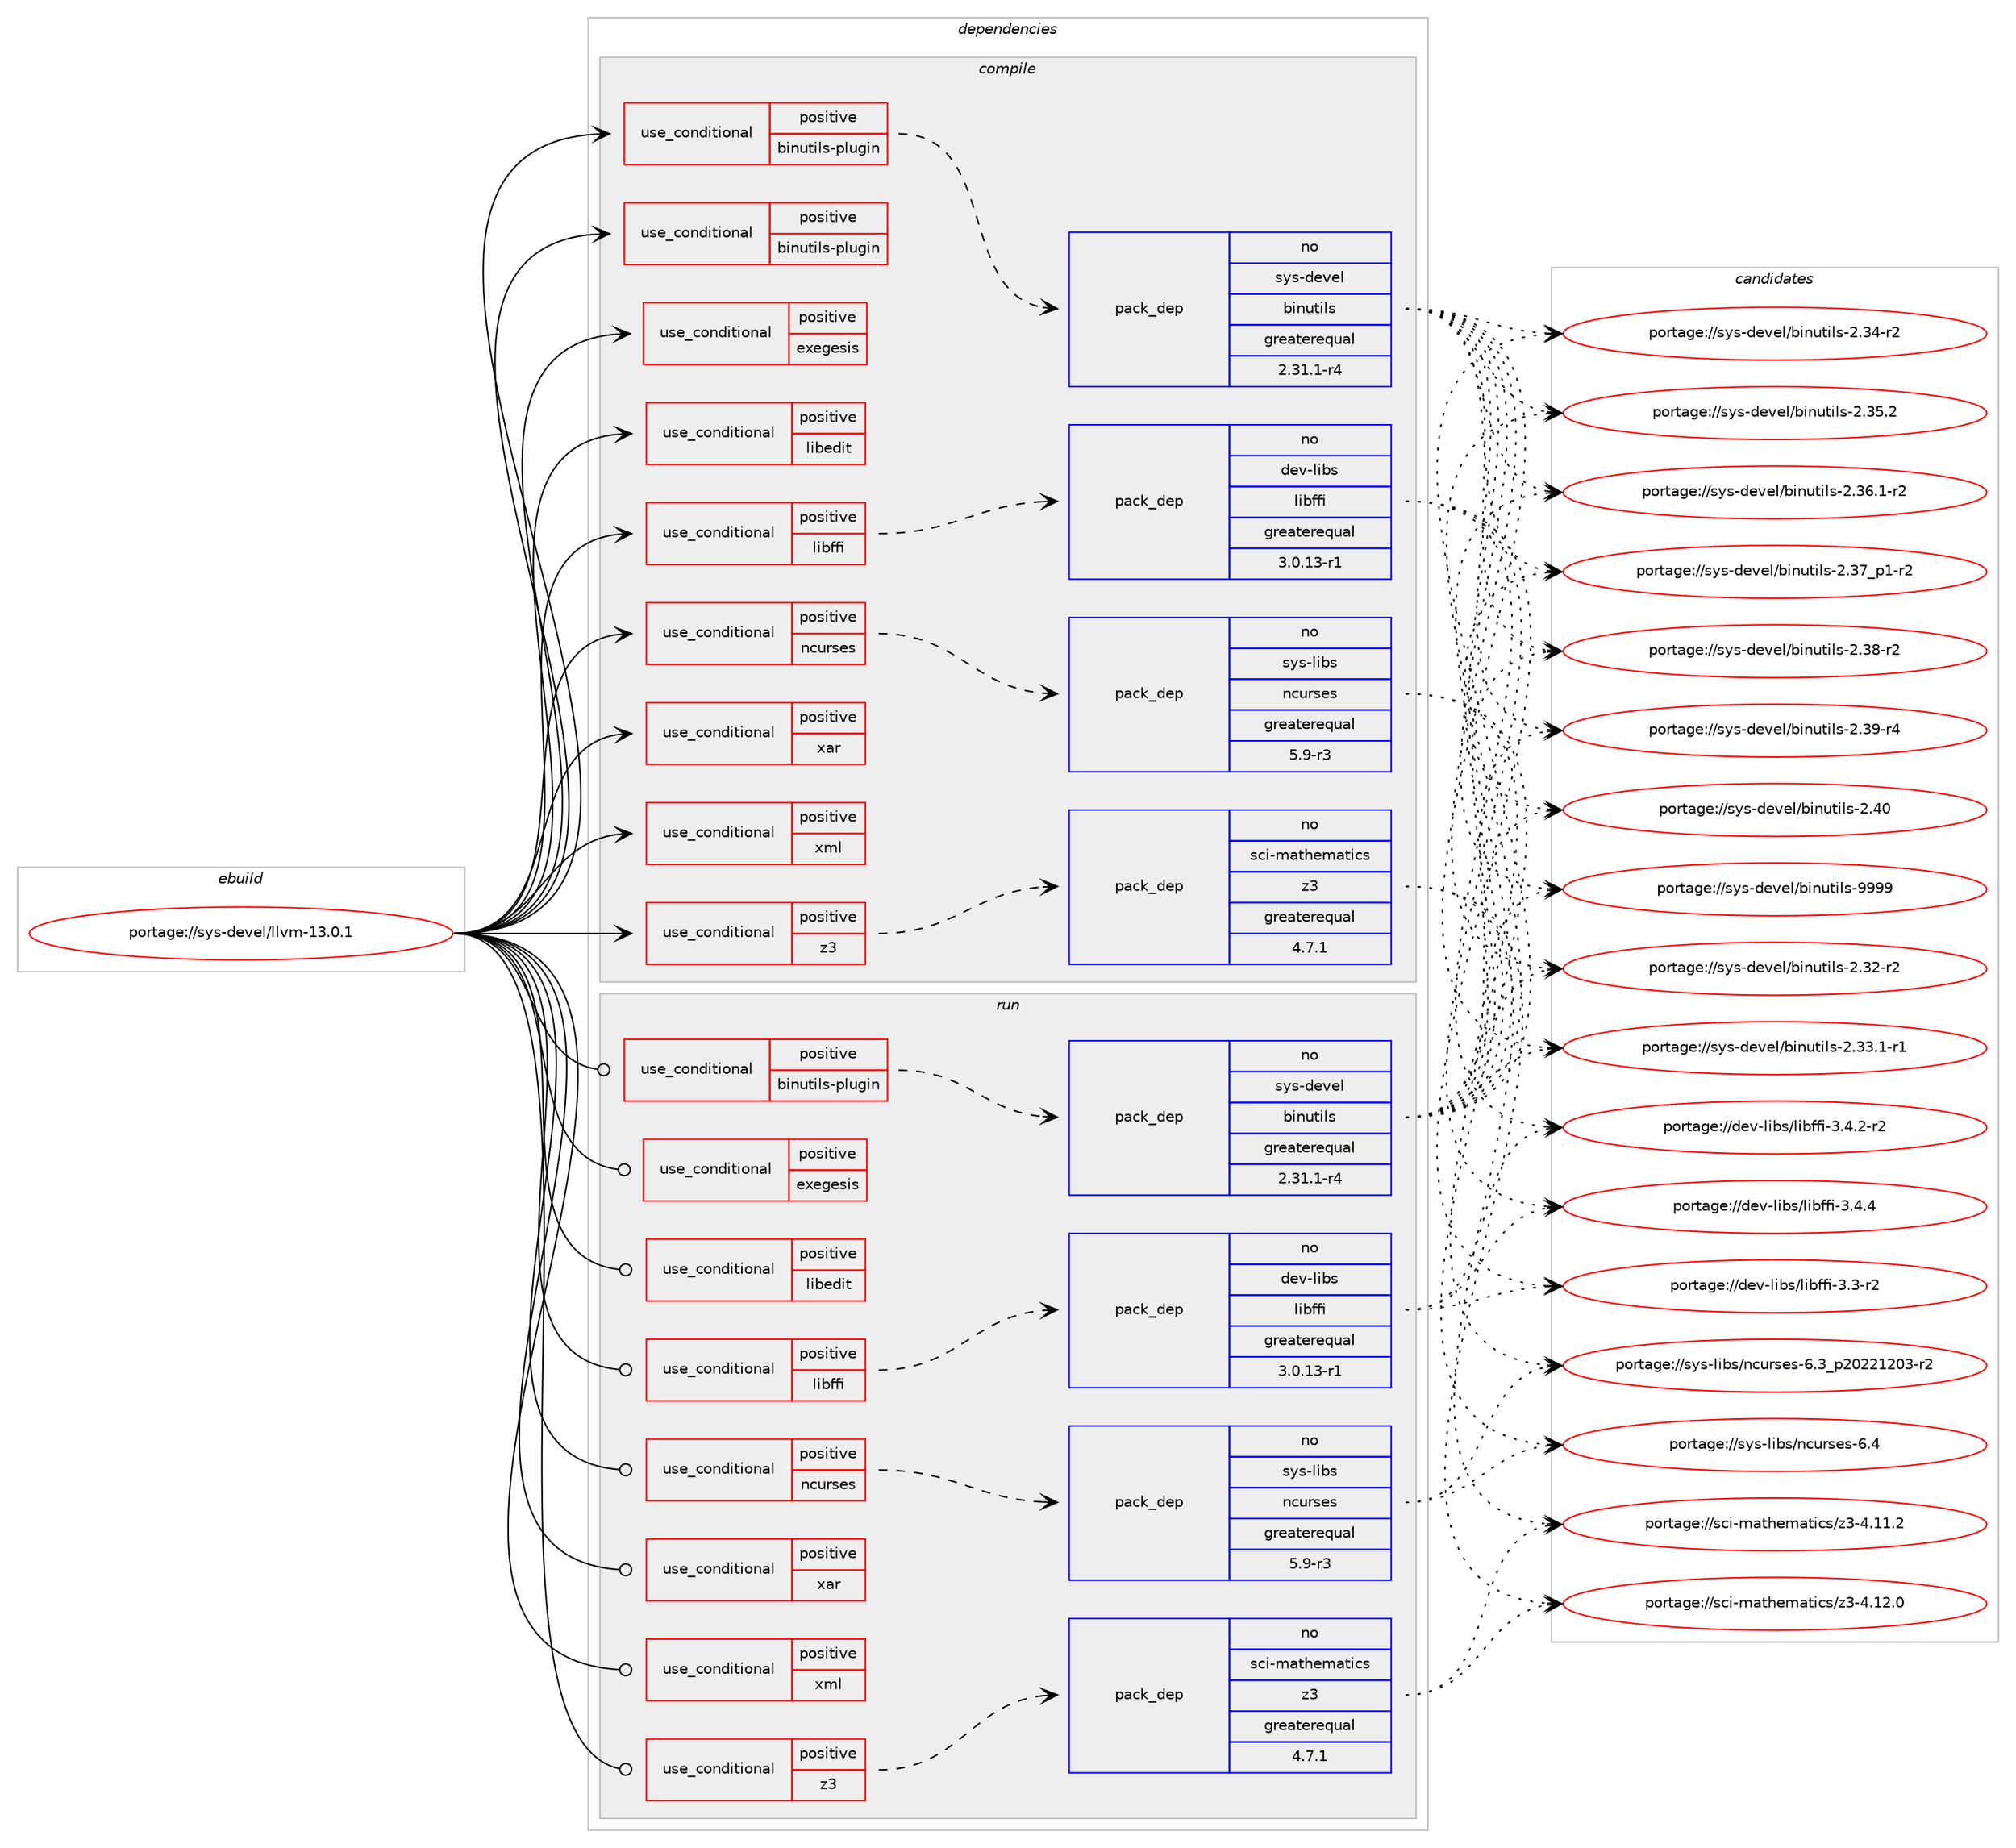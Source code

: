 digraph prolog {

# *************
# Graph options
# *************

newrank=true;
concentrate=true;
compound=true;
graph [rankdir=LR,fontname=Helvetica,fontsize=10,ranksep=1.5];#, ranksep=2.5, nodesep=0.2];
edge  [arrowhead=vee];
node  [fontname=Helvetica,fontsize=10];

# **********
# The ebuild
# **********

subgraph cluster_leftcol {
color=gray;
rank=same;
label=<<i>ebuild</i>>;
id [label="portage://sys-devel/llvm-13.0.1", color=red, width=4, href="../sys-devel/llvm-13.0.1.svg"];
}

# ****************
# The dependencies
# ****************

subgraph cluster_midcol {
color=gray;
label=<<i>dependencies</i>>;
subgraph cluster_compile {
fillcolor="#eeeeee";
style=filled;
label=<<i>compile</i>>;
subgraph cond5037 {
dependency7756 [label=<<TABLE BORDER="0" CELLBORDER="1" CELLSPACING="0" CELLPADDING="4"><TR><TD ROWSPAN="3" CELLPADDING="10">use_conditional</TD></TR><TR><TD>positive</TD></TR><TR><TD>binutils-plugin</TD></TR></TABLE>>, shape=none, color=red];
subgraph pack2660 {
dependency7757 [label=<<TABLE BORDER="0" CELLBORDER="1" CELLSPACING="0" CELLPADDING="4" WIDTH="220"><TR><TD ROWSPAN="6" CELLPADDING="30">pack_dep</TD></TR><TR><TD WIDTH="110">no</TD></TR><TR><TD>sys-devel</TD></TR><TR><TD>binutils</TD></TR><TR><TD>greaterequal</TD></TR><TR><TD>2.31.1-r4</TD></TR></TABLE>>, shape=none, color=blue];
}
dependency7756:e -> dependency7757:w [weight=20,style="dashed",arrowhead="vee"];
}
id:e -> dependency7756:w [weight=20,style="solid",arrowhead="vee"];
subgraph cond5038 {
dependency7758 [label=<<TABLE BORDER="0" CELLBORDER="1" CELLSPACING="0" CELLPADDING="4"><TR><TD ROWSPAN="3" CELLPADDING="10">use_conditional</TD></TR><TR><TD>positive</TD></TR><TR><TD>binutils-plugin</TD></TR></TABLE>>, shape=none, color=red];
# *** BEGIN UNKNOWN DEPENDENCY TYPE (TODO) ***
# dependency7758 -> package_dependency(portage://sys-devel/llvm-13.0.1,install,no,sys-libs,binutils-libs,none,[,,],[],[])
# *** END UNKNOWN DEPENDENCY TYPE (TODO) ***

}
id:e -> dependency7758:w [weight=20,style="solid",arrowhead="vee"];
subgraph cond5039 {
dependency7759 [label=<<TABLE BORDER="0" CELLBORDER="1" CELLSPACING="0" CELLPADDING="4"><TR><TD ROWSPAN="3" CELLPADDING="10">use_conditional</TD></TR><TR><TD>positive</TD></TR><TR><TD>exegesis</TD></TR></TABLE>>, shape=none, color=red];
# *** BEGIN UNKNOWN DEPENDENCY TYPE (TODO) ***
# dependency7759 -> package_dependency(portage://sys-devel/llvm-13.0.1,install,no,dev-libs,libpfm,none,[,,],any_same_slot,[])
# *** END UNKNOWN DEPENDENCY TYPE (TODO) ***

}
id:e -> dependency7759:w [weight=20,style="solid",arrowhead="vee"];
subgraph cond5040 {
dependency7760 [label=<<TABLE BORDER="0" CELLBORDER="1" CELLSPACING="0" CELLPADDING="4"><TR><TD ROWSPAN="3" CELLPADDING="10">use_conditional</TD></TR><TR><TD>positive</TD></TR><TR><TD>libedit</TD></TR></TABLE>>, shape=none, color=red];
# *** BEGIN UNKNOWN DEPENDENCY TYPE (TODO) ***
# dependency7760 -> package_dependency(portage://sys-devel/llvm-13.0.1,install,no,dev-libs,libedit,none,[,,],[slot(0),equal],[use(optenable(abi_x86_32),negative),use(optenable(abi_x86_64),negative),use(optenable(abi_x86_x32),negative),use(optenable(abi_mips_n32),negative),use(optenable(abi_mips_n64),negative),use(optenable(abi_mips_o32),negative),use(optenable(abi_s390_32),negative),use(optenable(abi_s390_64),negative)])
# *** END UNKNOWN DEPENDENCY TYPE (TODO) ***

}
id:e -> dependency7760:w [weight=20,style="solid",arrowhead="vee"];
subgraph cond5041 {
dependency7761 [label=<<TABLE BORDER="0" CELLBORDER="1" CELLSPACING="0" CELLPADDING="4"><TR><TD ROWSPAN="3" CELLPADDING="10">use_conditional</TD></TR><TR><TD>positive</TD></TR><TR><TD>libffi</TD></TR></TABLE>>, shape=none, color=red];
subgraph pack2661 {
dependency7762 [label=<<TABLE BORDER="0" CELLBORDER="1" CELLSPACING="0" CELLPADDING="4" WIDTH="220"><TR><TD ROWSPAN="6" CELLPADDING="30">pack_dep</TD></TR><TR><TD WIDTH="110">no</TD></TR><TR><TD>dev-libs</TD></TR><TR><TD>libffi</TD></TR><TR><TD>greaterequal</TD></TR><TR><TD>3.0.13-r1</TD></TR></TABLE>>, shape=none, color=blue];
}
dependency7761:e -> dependency7762:w [weight=20,style="dashed",arrowhead="vee"];
}
id:e -> dependency7761:w [weight=20,style="solid",arrowhead="vee"];
subgraph cond5042 {
dependency7763 [label=<<TABLE BORDER="0" CELLBORDER="1" CELLSPACING="0" CELLPADDING="4"><TR><TD ROWSPAN="3" CELLPADDING="10">use_conditional</TD></TR><TR><TD>positive</TD></TR><TR><TD>ncurses</TD></TR></TABLE>>, shape=none, color=red];
subgraph pack2662 {
dependency7764 [label=<<TABLE BORDER="0" CELLBORDER="1" CELLSPACING="0" CELLPADDING="4" WIDTH="220"><TR><TD ROWSPAN="6" CELLPADDING="30">pack_dep</TD></TR><TR><TD WIDTH="110">no</TD></TR><TR><TD>sys-libs</TD></TR><TR><TD>ncurses</TD></TR><TR><TD>greaterequal</TD></TR><TR><TD>5.9-r3</TD></TR></TABLE>>, shape=none, color=blue];
}
dependency7763:e -> dependency7764:w [weight=20,style="dashed",arrowhead="vee"];
}
id:e -> dependency7763:w [weight=20,style="solid",arrowhead="vee"];
subgraph cond5043 {
dependency7765 [label=<<TABLE BORDER="0" CELLBORDER="1" CELLSPACING="0" CELLPADDING="4"><TR><TD ROWSPAN="3" CELLPADDING="10">use_conditional</TD></TR><TR><TD>positive</TD></TR><TR><TD>xar</TD></TR></TABLE>>, shape=none, color=red];
# *** BEGIN UNKNOWN DEPENDENCY TYPE (TODO) ***
# dependency7765 -> package_dependency(portage://sys-devel/llvm-13.0.1,install,no,app-arch,xar,none,[,,],[],[])
# *** END UNKNOWN DEPENDENCY TYPE (TODO) ***

}
id:e -> dependency7765:w [weight=20,style="solid",arrowhead="vee"];
subgraph cond5044 {
dependency7766 [label=<<TABLE BORDER="0" CELLBORDER="1" CELLSPACING="0" CELLPADDING="4"><TR><TD ROWSPAN="3" CELLPADDING="10">use_conditional</TD></TR><TR><TD>positive</TD></TR><TR><TD>xml</TD></TR></TABLE>>, shape=none, color=red];
# *** BEGIN UNKNOWN DEPENDENCY TYPE (TODO) ***
# dependency7766 -> package_dependency(portage://sys-devel/llvm-13.0.1,install,no,dev-libs,libxml2,none,[,,],[slot(2),equal],[use(optenable(abi_x86_32),negative),use(optenable(abi_x86_64),negative),use(optenable(abi_x86_x32),negative),use(optenable(abi_mips_n32),negative),use(optenable(abi_mips_n64),negative),use(optenable(abi_mips_o32),negative),use(optenable(abi_s390_32),negative),use(optenable(abi_s390_64),negative)])
# *** END UNKNOWN DEPENDENCY TYPE (TODO) ***

}
id:e -> dependency7766:w [weight=20,style="solid",arrowhead="vee"];
subgraph cond5045 {
dependency7767 [label=<<TABLE BORDER="0" CELLBORDER="1" CELLSPACING="0" CELLPADDING="4"><TR><TD ROWSPAN="3" CELLPADDING="10">use_conditional</TD></TR><TR><TD>positive</TD></TR><TR><TD>z3</TD></TR></TABLE>>, shape=none, color=red];
subgraph pack2663 {
dependency7768 [label=<<TABLE BORDER="0" CELLBORDER="1" CELLSPACING="0" CELLPADDING="4" WIDTH="220"><TR><TD ROWSPAN="6" CELLPADDING="30">pack_dep</TD></TR><TR><TD WIDTH="110">no</TD></TR><TR><TD>sci-mathematics</TD></TR><TR><TD>z3</TD></TR><TR><TD>greaterequal</TD></TR><TR><TD>4.7.1</TD></TR></TABLE>>, shape=none, color=blue];
}
dependency7767:e -> dependency7768:w [weight=20,style="dashed",arrowhead="vee"];
}
id:e -> dependency7767:w [weight=20,style="solid",arrowhead="vee"];
# *** BEGIN UNKNOWN DEPENDENCY TYPE (TODO) ***
# id -> package_dependency(portage://sys-devel/llvm-13.0.1,install,no,sys-libs,zlib,none,[,,],[slot(0),equal],[use(optenable(abi_x86_32),negative),use(optenable(abi_x86_64),negative),use(optenable(abi_x86_x32),negative),use(optenable(abi_mips_n32),negative),use(optenable(abi_mips_n64),negative),use(optenable(abi_mips_o32),negative),use(optenable(abi_s390_32),negative),use(optenable(abi_s390_64),negative)])
# *** END UNKNOWN DEPENDENCY TYPE (TODO) ***

}
subgraph cluster_compileandrun {
fillcolor="#eeeeee";
style=filled;
label=<<i>compile and run</i>>;
}
subgraph cluster_run {
fillcolor="#eeeeee";
style=filled;
label=<<i>run</i>>;
subgraph cond5046 {
dependency7769 [label=<<TABLE BORDER="0" CELLBORDER="1" CELLSPACING="0" CELLPADDING="4"><TR><TD ROWSPAN="3" CELLPADDING="10">use_conditional</TD></TR><TR><TD>positive</TD></TR><TR><TD>binutils-plugin</TD></TR></TABLE>>, shape=none, color=red];
subgraph pack2664 {
dependency7770 [label=<<TABLE BORDER="0" CELLBORDER="1" CELLSPACING="0" CELLPADDING="4" WIDTH="220"><TR><TD ROWSPAN="6" CELLPADDING="30">pack_dep</TD></TR><TR><TD WIDTH="110">no</TD></TR><TR><TD>sys-devel</TD></TR><TR><TD>binutils</TD></TR><TR><TD>greaterequal</TD></TR><TR><TD>2.31.1-r4</TD></TR></TABLE>>, shape=none, color=blue];
}
dependency7769:e -> dependency7770:w [weight=20,style="dashed",arrowhead="vee"];
}
id:e -> dependency7769:w [weight=20,style="solid",arrowhead="odot"];
subgraph cond5047 {
dependency7771 [label=<<TABLE BORDER="0" CELLBORDER="1" CELLSPACING="0" CELLPADDING="4"><TR><TD ROWSPAN="3" CELLPADDING="10">use_conditional</TD></TR><TR><TD>positive</TD></TR><TR><TD>exegesis</TD></TR></TABLE>>, shape=none, color=red];
# *** BEGIN UNKNOWN DEPENDENCY TYPE (TODO) ***
# dependency7771 -> package_dependency(portage://sys-devel/llvm-13.0.1,run,no,dev-libs,libpfm,none,[,,],any_same_slot,[])
# *** END UNKNOWN DEPENDENCY TYPE (TODO) ***

}
id:e -> dependency7771:w [weight=20,style="solid",arrowhead="odot"];
subgraph cond5048 {
dependency7772 [label=<<TABLE BORDER="0" CELLBORDER="1" CELLSPACING="0" CELLPADDING="4"><TR><TD ROWSPAN="3" CELLPADDING="10">use_conditional</TD></TR><TR><TD>positive</TD></TR><TR><TD>libedit</TD></TR></TABLE>>, shape=none, color=red];
# *** BEGIN UNKNOWN DEPENDENCY TYPE (TODO) ***
# dependency7772 -> package_dependency(portage://sys-devel/llvm-13.0.1,run,no,dev-libs,libedit,none,[,,],[slot(0),equal],[use(optenable(abi_x86_32),negative),use(optenable(abi_x86_64),negative),use(optenable(abi_x86_x32),negative),use(optenable(abi_mips_n32),negative),use(optenable(abi_mips_n64),negative),use(optenable(abi_mips_o32),negative),use(optenable(abi_s390_32),negative),use(optenable(abi_s390_64),negative)])
# *** END UNKNOWN DEPENDENCY TYPE (TODO) ***

}
id:e -> dependency7772:w [weight=20,style="solid",arrowhead="odot"];
subgraph cond5049 {
dependency7773 [label=<<TABLE BORDER="0" CELLBORDER="1" CELLSPACING="0" CELLPADDING="4"><TR><TD ROWSPAN="3" CELLPADDING="10">use_conditional</TD></TR><TR><TD>positive</TD></TR><TR><TD>libffi</TD></TR></TABLE>>, shape=none, color=red];
subgraph pack2665 {
dependency7774 [label=<<TABLE BORDER="0" CELLBORDER="1" CELLSPACING="0" CELLPADDING="4" WIDTH="220"><TR><TD ROWSPAN="6" CELLPADDING="30">pack_dep</TD></TR><TR><TD WIDTH="110">no</TD></TR><TR><TD>dev-libs</TD></TR><TR><TD>libffi</TD></TR><TR><TD>greaterequal</TD></TR><TR><TD>3.0.13-r1</TD></TR></TABLE>>, shape=none, color=blue];
}
dependency7773:e -> dependency7774:w [weight=20,style="dashed",arrowhead="vee"];
}
id:e -> dependency7773:w [weight=20,style="solid",arrowhead="odot"];
subgraph cond5050 {
dependency7775 [label=<<TABLE BORDER="0" CELLBORDER="1" CELLSPACING="0" CELLPADDING="4"><TR><TD ROWSPAN="3" CELLPADDING="10">use_conditional</TD></TR><TR><TD>positive</TD></TR><TR><TD>ncurses</TD></TR></TABLE>>, shape=none, color=red];
subgraph pack2666 {
dependency7776 [label=<<TABLE BORDER="0" CELLBORDER="1" CELLSPACING="0" CELLPADDING="4" WIDTH="220"><TR><TD ROWSPAN="6" CELLPADDING="30">pack_dep</TD></TR><TR><TD WIDTH="110">no</TD></TR><TR><TD>sys-libs</TD></TR><TR><TD>ncurses</TD></TR><TR><TD>greaterequal</TD></TR><TR><TD>5.9-r3</TD></TR></TABLE>>, shape=none, color=blue];
}
dependency7775:e -> dependency7776:w [weight=20,style="dashed",arrowhead="vee"];
}
id:e -> dependency7775:w [weight=20,style="solid",arrowhead="odot"];
subgraph cond5051 {
dependency7777 [label=<<TABLE BORDER="0" CELLBORDER="1" CELLSPACING="0" CELLPADDING="4"><TR><TD ROWSPAN="3" CELLPADDING="10">use_conditional</TD></TR><TR><TD>positive</TD></TR><TR><TD>xar</TD></TR></TABLE>>, shape=none, color=red];
# *** BEGIN UNKNOWN DEPENDENCY TYPE (TODO) ***
# dependency7777 -> package_dependency(portage://sys-devel/llvm-13.0.1,run,no,app-arch,xar,none,[,,],[],[])
# *** END UNKNOWN DEPENDENCY TYPE (TODO) ***

}
id:e -> dependency7777:w [weight=20,style="solid",arrowhead="odot"];
subgraph cond5052 {
dependency7778 [label=<<TABLE BORDER="0" CELLBORDER="1" CELLSPACING="0" CELLPADDING="4"><TR><TD ROWSPAN="3" CELLPADDING="10">use_conditional</TD></TR><TR><TD>positive</TD></TR><TR><TD>xml</TD></TR></TABLE>>, shape=none, color=red];
# *** BEGIN UNKNOWN DEPENDENCY TYPE (TODO) ***
# dependency7778 -> package_dependency(portage://sys-devel/llvm-13.0.1,run,no,dev-libs,libxml2,none,[,,],[slot(2),equal],[use(optenable(abi_x86_32),negative),use(optenable(abi_x86_64),negative),use(optenable(abi_x86_x32),negative),use(optenable(abi_mips_n32),negative),use(optenable(abi_mips_n64),negative),use(optenable(abi_mips_o32),negative),use(optenable(abi_s390_32),negative),use(optenable(abi_s390_64),negative)])
# *** END UNKNOWN DEPENDENCY TYPE (TODO) ***

}
id:e -> dependency7778:w [weight=20,style="solid",arrowhead="odot"];
subgraph cond5053 {
dependency7779 [label=<<TABLE BORDER="0" CELLBORDER="1" CELLSPACING="0" CELLPADDING="4"><TR><TD ROWSPAN="3" CELLPADDING="10">use_conditional</TD></TR><TR><TD>positive</TD></TR><TR><TD>z3</TD></TR></TABLE>>, shape=none, color=red];
subgraph pack2667 {
dependency7780 [label=<<TABLE BORDER="0" CELLBORDER="1" CELLSPACING="0" CELLPADDING="4" WIDTH="220"><TR><TD ROWSPAN="6" CELLPADDING="30">pack_dep</TD></TR><TR><TD WIDTH="110">no</TD></TR><TR><TD>sci-mathematics</TD></TR><TR><TD>z3</TD></TR><TR><TD>greaterequal</TD></TR><TR><TD>4.7.1</TD></TR></TABLE>>, shape=none, color=blue];
}
dependency7779:e -> dependency7780:w [weight=20,style="dashed",arrowhead="vee"];
}
id:e -> dependency7779:w [weight=20,style="solid",arrowhead="odot"];
# *** BEGIN UNKNOWN DEPENDENCY TYPE (TODO) ***
# id -> package_dependency(portage://sys-devel/llvm-13.0.1,run,no,sys-libs,zlib,none,[,,],[slot(0),equal],[use(optenable(abi_x86_32),negative),use(optenable(abi_x86_64),negative),use(optenable(abi_x86_x32),negative),use(optenable(abi_mips_n32),negative),use(optenable(abi_mips_n64),negative),use(optenable(abi_mips_o32),negative),use(optenable(abi_s390_32),negative),use(optenable(abi_s390_64),negative)])
# *** END UNKNOWN DEPENDENCY TYPE (TODO) ***

# *** BEGIN UNKNOWN DEPENDENCY TYPE (TODO) ***
# id -> package_dependency(portage://sys-devel/llvm-13.0.1,run,weak,sys-devel,llvm,none,[,,],[slot(0)],[])
# *** END UNKNOWN DEPENDENCY TYPE (TODO) ***

}
}

# **************
# The candidates
# **************

subgraph cluster_choices {
rank=same;
color=gray;
label=<<i>candidates</i>>;

subgraph choice2660 {
color=black;
nodesep=1;
choice11512111545100101118101108479810511011711610510811545504651504511450 [label="portage://sys-devel/binutils-2.32-r2", color=red, width=4,href="../sys-devel/binutils-2.32-r2.svg"];
choice115121115451001011181011084798105110117116105108115455046515146494511449 [label="portage://sys-devel/binutils-2.33.1-r1", color=red, width=4,href="../sys-devel/binutils-2.33.1-r1.svg"];
choice11512111545100101118101108479810511011711610510811545504651524511450 [label="portage://sys-devel/binutils-2.34-r2", color=red, width=4,href="../sys-devel/binutils-2.34-r2.svg"];
choice11512111545100101118101108479810511011711610510811545504651534650 [label="portage://sys-devel/binutils-2.35.2", color=red, width=4,href="../sys-devel/binutils-2.35.2.svg"];
choice115121115451001011181011084798105110117116105108115455046515446494511450 [label="portage://sys-devel/binutils-2.36.1-r2", color=red, width=4,href="../sys-devel/binutils-2.36.1-r2.svg"];
choice115121115451001011181011084798105110117116105108115455046515595112494511450 [label="portage://sys-devel/binutils-2.37_p1-r2", color=red, width=4,href="../sys-devel/binutils-2.37_p1-r2.svg"];
choice11512111545100101118101108479810511011711610510811545504651564511450 [label="portage://sys-devel/binutils-2.38-r2", color=red, width=4,href="../sys-devel/binutils-2.38-r2.svg"];
choice11512111545100101118101108479810511011711610510811545504651574511452 [label="portage://sys-devel/binutils-2.39-r4", color=red, width=4,href="../sys-devel/binutils-2.39-r4.svg"];
choice1151211154510010111810110847981051101171161051081154550465248 [label="portage://sys-devel/binutils-2.40", color=red, width=4,href="../sys-devel/binutils-2.40.svg"];
choice1151211154510010111810110847981051101171161051081154557575757 [label="portage://sys-devel/binutils-9999", color=red, width=4,href="../sys-devel/binutils-9999.svg"];
dependency7757:e -> choice11512111545100101118101108479810511011711610510811545504651504511450:w [style=dotted,weight="100"];
dependency7757:e -> choice115121115451001011181011084798105110117116105108115455046515146494511449:w [style=dotted,weight="100"];
dependency7757:e -> choice11512111545100101118101108479810511011711610510811545504651524511450:w [style=dotted,weight="100"];
dependency7757:e -> choice11512111545100101118101108479810511011711610510811545504651534650:w [style=dotted,weight="100"];
dependency7757:e -> choice115121115451001011181011084798105110117116105108115455046515446494511450:w [style=dotted,weight="100"];
dependency7757:e -> choice115121115451001011181011084798105110117116105108115455046515595112494511450:w [style=dotted,weight="100"];
dependency7757:e -> choice11512111545100101118101108479810511011711610510811545504651564511450:w [style=dotted,weight="100"];
dependency7757:e -> choice11512111545100101118101108479810511011711610510811545504651574511452:w [style=dotted,weight="100"];
dependency7757:e -> choice1151211154510010111810110847981051101171161051081154550465248:w [style=dotted,weight="100"];
dependency7757:e -> choice1151211154510010111810110847981051101171161051081154557575757:w [style=dotted,weight="100"];
}
subgraph choice2661 {
color=black;
nodesep=1;
choice10010111845108105981154710810598102102105455146514511450 [label="portage://dev-libs/libffi-3.3-r2", color=red, width=4,href="../dev-libs/libffi-3.3-r2.svg"];
choice100101118451081059811547108105981021021054551465246504511450 [label="portage://dev-libs/libffi-3.4.2-r2", color=red, width=4,href="../dev-libs/libffi-3.4.2-r2.svg"];
choice10010111845108105981154710810598102102105455146524652 [label="portage://dev-libs/libffi-3.4.4", color=red, width=4,href="../dev-libs/libffi-3.4.4.svg"];
dependency7762:e -> choice10010111845108105981154710810598102102105455146514511450:w [style=dotted,weight="100"];
dependency7762:e -> choice100101118451081059811547108105981021021054551465246504511450:w [style=dotted,weight="100"];
dependency7762:e -> choice10010111845108105981154710810598102102105455146524652:w [style=dotted,weight="100"];
}
subgraph choice2662 {
color=black;
nodesep=1;
choice11512111545108105981154711099117114115101115455446519511250485050495048514511450 [label="portage://sys-libs/ncurses-6.3_p20221203-r2", color=red, width=4,href="../sys-libs/ncurses-6.3_p20221203-r2.svg"];
choice1151211154510810598115471109911711411510111545544652 [label="portage://sys-libs/ncurses-6.4", color=red, width=4,href="../sys-libs/ncurses-6.4.svg"];
dependency7764:e -> choice11512111545108105981154711099117114115101115455446519511250485050495048514511450:w [style=dotted,weight="100"];
dependency7764:e -> choice1151211154510810598115471109911711411510111545544652:w [style=dotted,weight="100"];
}
subgraph choice2663 {
color=black;
nodesep=1;
choice1159910545109971161041011099711610599115471225145524649494650 [label="portage://sci-mathematics/z3-4.11.2", color=red, width=4,href="../sci-mathematics/z3-4.11.2.svg"];
choice1159910545109971161041011099711610599115471225145524649504648 [label="portage://sci-mathematics/z3-4.12.0", color=red, width=4,href="../sci-mathematics/z3-4.12.0.svg"];
dependency7768:e -> choice1159910545109971161041011099711610599115471225145524649494650:w [style=dotted,weight="100"];
dependency7768:e -> choice1159910545109971161041011099711610599115471225145524649504648:w [style=dotted,weight="100"];
}
subgraph choice2664 {
color=black;
nodesep=1;
choice11512111545100101118101108479810511011711610510811545504651504511450 [label="portage://sys-devel/binutils-2.32-r2", color=red, width=4,href="../sys-devel/binutils-2.32-r2.svg"];
choice115121115451001011181011084798105110117116105108115455046515146494511449 [label="portage://sys-devel/binutils-2.33.1-r1", color=red, width=4,href="../sys-devel/binutils-2.33.1-r1.svg"];
choice11512111545100101118101108479810511011711610510811545504651524511450 [label="portage://sys-devel/binutils-2.34-r2", color=red, width=4,href="../sys-devel/binutils-2.34-r2.svg"];
choice11512111545100101118101108479810511011711610510811545504651534650 [label="portage://sys-devel/binutils-2.35.2", color=red, width=4,href="../sys-devel/binutils-2.35.2.svg"];
choice115121115451001011181011084798105110117116105108115455046515446494511450 [label="portage://sys-devel/binutils-2.36.1-r2", color=red, width=4,href="../sys-devel/binutils-2.36.1-r2.svg"];
choice115121115451001011181011084798105110117116105108115455046515595112494511450 [label="portage://sys-devel/binutils-2.37_p1-r2", color=red, width=4,href="../sys-devel/binutils-2.37_p1-r2.svg"];
choice11512111545100101118101108479810511011711610510811545504651564511450 [label="portage://sys-devel/binutils-2.38-r2", color=red, width=4,href="../sys-devel/binutils-2.38-r2.svg"];
choice11512111545100101118101108479810511011711610510811545504651574511452 [label="portage://sys-devel/binutils-2.39-r4", color=red, width=4,href="../sys-devel/binutils-2.39-r4.svg"];
choice1151211154510010111810110847981051101171161051081154550465248 [label="portage://sys-devel/binutils-2.40", color=red, width=4,href="../sys-devel/binutils-2.40.svg"];
choice1151211154510010111810110847981051101171161051081154557575757 [label="portage://sys-devel/binutils-9999", color=red, width=4,href="../sys-devel/binutils-9999.svg"];
dependency7770:e -> choice11512111545100101118101108479810511011711610510811545504651504511450:w [style=dotted,weight="100"];
dependency7770:e -> choice115121115451001011181011084798105110117116105108115455046515146494511449:w [style=dotted,weight="100"];
dependency7770:e -> choice11512111545100101118101108479810511011711610510811545504651524511450:w [style=dotted,weight="100"];
dependency7770:e -> choice11512111545100101118101108479810511011711610510811545504651534650:w [style=dotted,weight="100"];
dependency7770:e -> choice115121115451001011181011084798105110117116105108115455046515446494511450:w [style=dotted,weight="100"];
dependency7770:e -> choice115121115451001011181011084798105110117116105108115455046515595112494511450:w [style=dotted,weight="100"];
dependency7770:e -> choice11512111545100101118101108479810511011711610510811545504651564511450:w [style=dotted,weight="100"];
dependency7770:e -> choice11512111545100101118101108479810511011711610510811545504651574511452:w [style=dotted,weight="100"];
dependency7770:e -> choice1151211154510010111810110847981051101171161051081154550465248:w [style=dotted,weight="100"];
dependency7770:e -> choice1151211154510010111810110847981051101171161051081154557575757:w [style=dotted,weight="100"];
}
subgraph choice2665 {
color=black;
nodesep=1;
choice10010111845108105981154710810598102102105455146514511450 [label="portage://dev-libs/libffi-3.3-r2", color=red, width=4,href="../dev-libs/libffi-3.3-r2.svg"];
choice100101118451081059811547108105981021021054551465246504511450 [label="portage://dev-libs/libffi-3.4.2-r2", color=red, width=4,href="../dev-libs/libffi-3.4.2-r2.svg"];
choice10010111845108105981154710810598102102105455146524652 [label="portage://dev-libs/libffi-3.4.4", color=red, width=4,href="../dev-libs/libffi-3.4.4.svg"];
dependency7774:e -> choice10010111845108105981154710810598102102105455146514511450:w [style=dotted,weight="100"];
dependency7774:e -> choice100101118451081059811547108105981021021054551465246504511450:w [style=dotted,weight="100"];
dependency7774:e -> choice10010111845108105981154710810598102102105455146524652:w [style=dotted,weight="100"];
}
subgraph choice2666 {
color=black;
nodesep=1;
choice11512111545108105981154711099117114115101115455446519511250485050495048514511450 [label="portage://sys-libs/ncurses-6.3_p20221203-r2", color=red, width=4,href="../sys-libs/ncurses-6.3_p20221203-r2.svg"];
choice1151211154510810598115471109911711411510111545544652 [label="portage://sys-libs/ncurses-6.4", color=red, width=4,href="../sys-libs/ncurses-6.4.svg"];
dependency7776:e -> choice11512111545108105981154711099117114115101115455446519511250485050495048514511450:w [style=dotted,weight="100"];
dependency7776:e -> choice1151211154510810598115471109911711411510111545544652:w [style=dotted,weight="100"];
}
subgraph choice2667 {
color=black;
nodesep=1;
choice1159910545109971161041011099711610599115471225145524649494650 [label="portage://sci-mathematics/z3-4.11.2", color=red, width=4,href="../sci-mathematics/z3-4.11.2.svg"];
choice1159910545109971161041011099711610599115471225145524649504648 [label="portage://sci-mathematics/z3-4.12.0", color=red, width=4,href="../sci-mathematics/z3-4.12.0.svg"];
dependency7780:e -> choice1159910545109971161041011099711610599115471225145524649494650:w [style=dotted,weight="100"];
dependency7780:e -> choice1159910545109971161041011099711610599115471225145524649504648:w [style=dotted,weight="100"];
}
}

}
